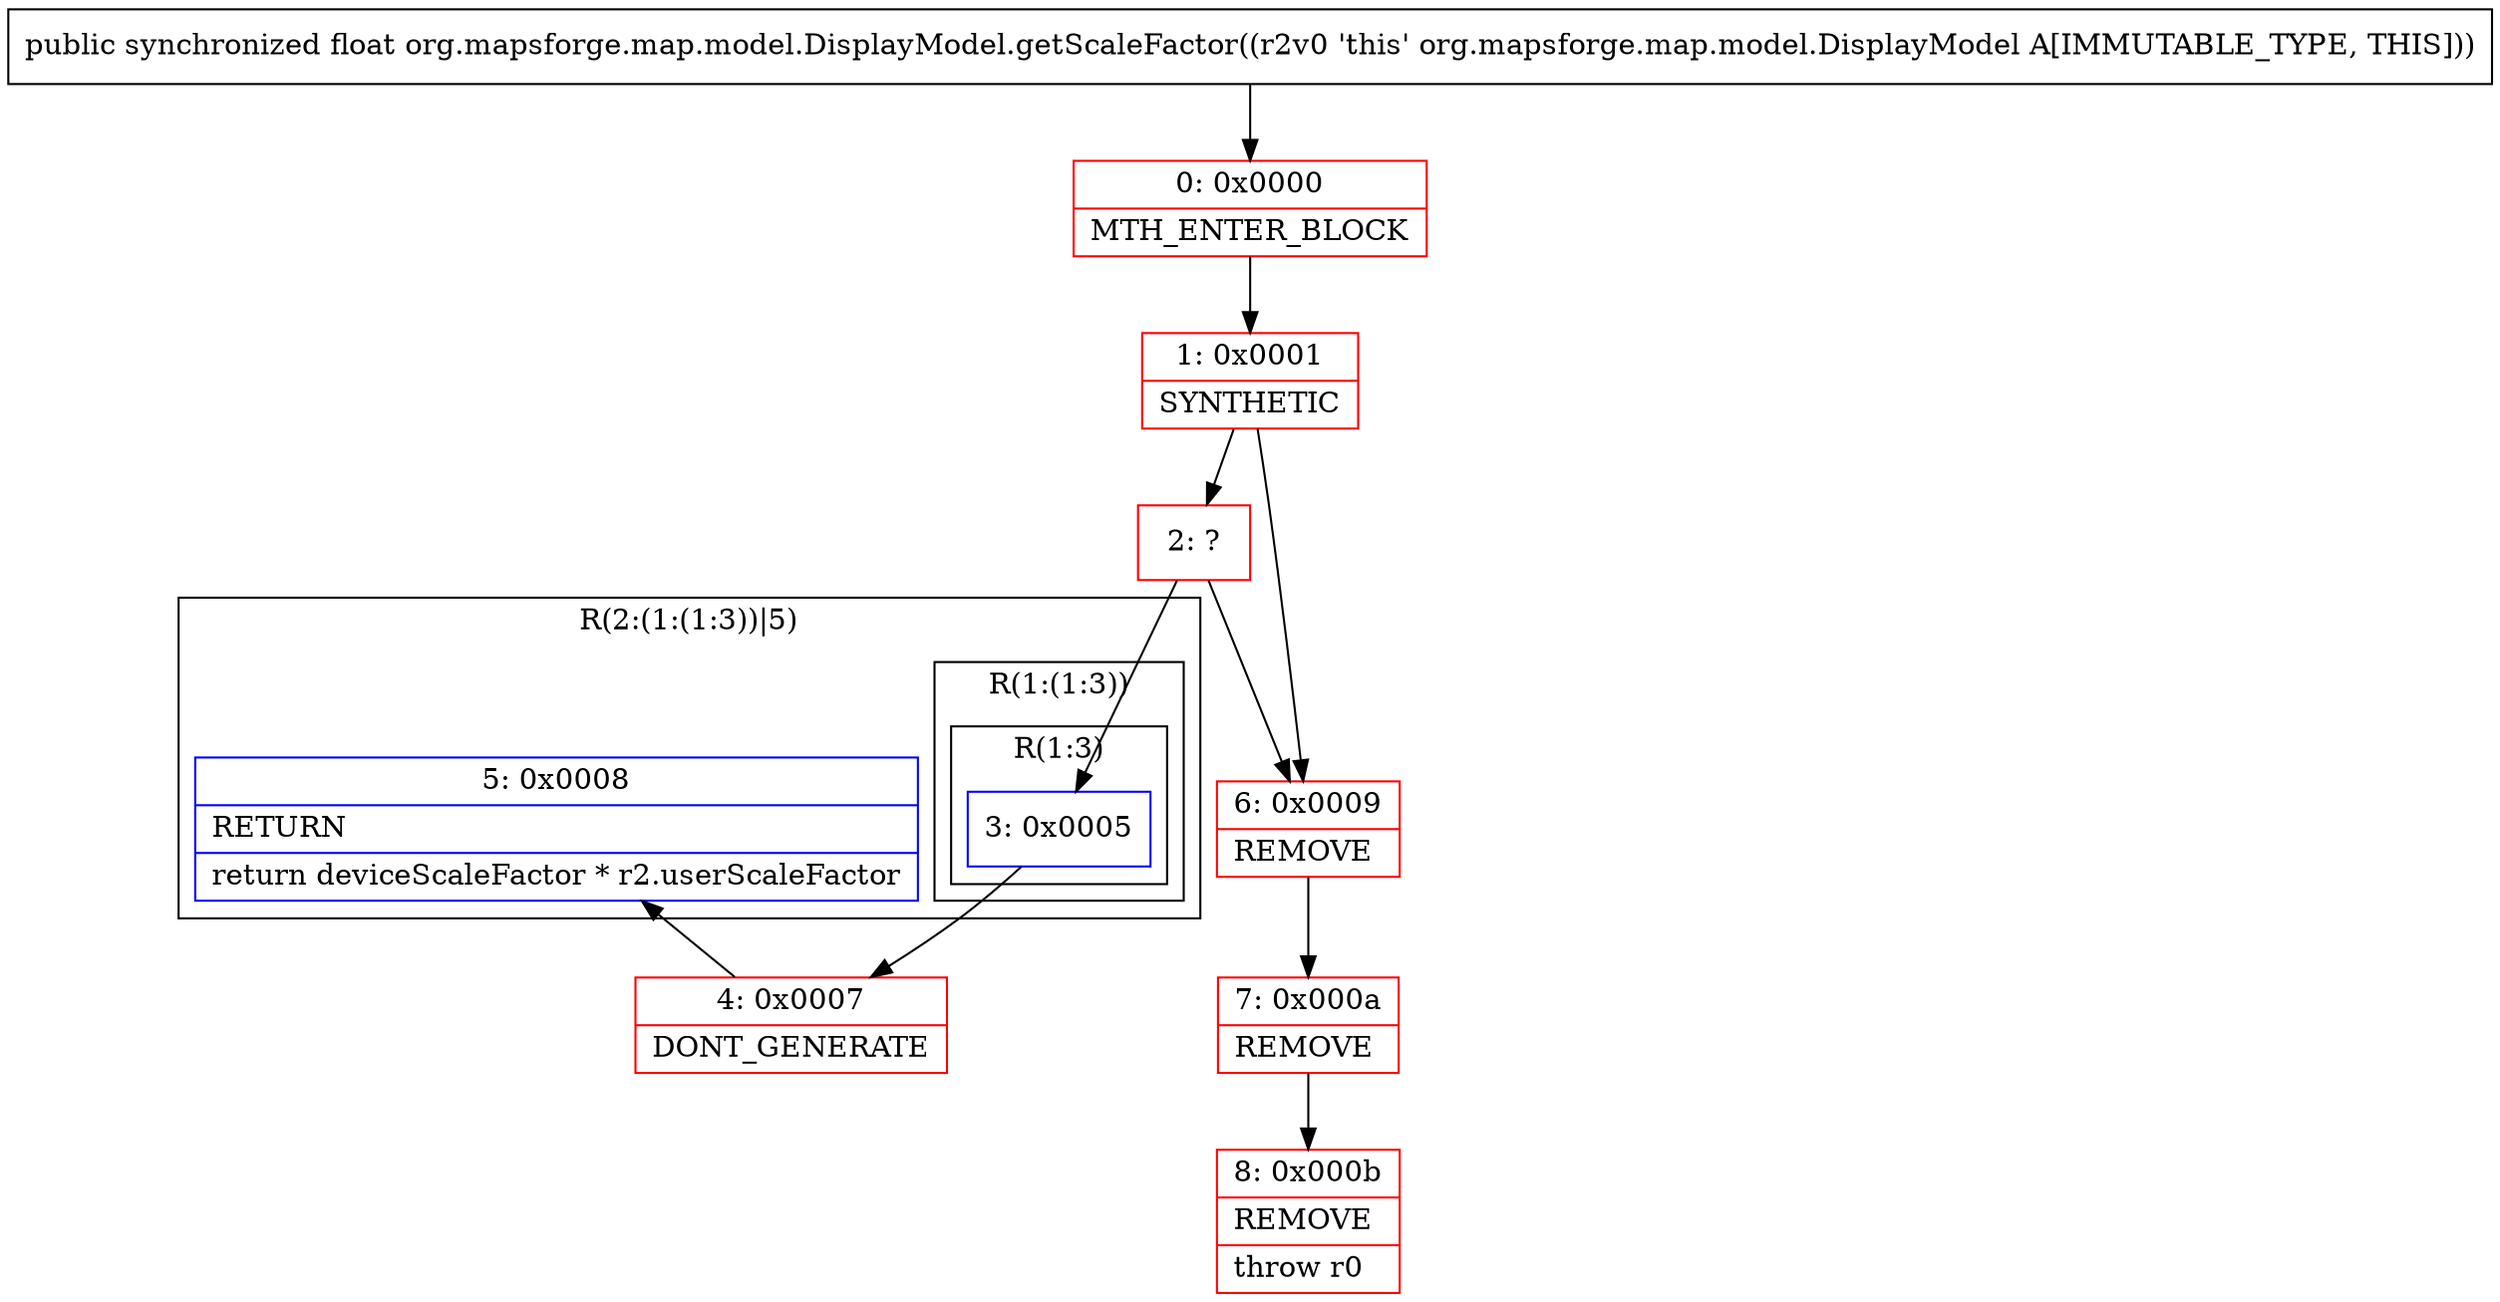 digraph "CFG fororg.mapsforge.map.model.DisplayModel.getScaleFactor()F" {
subgraph cluster_Region_1098210845 {
label = "R(2:(1:(1:3))|5)";
node [shape=record,color=blue];
subgraph cluster_Region_1432322579 {
label = "R(1:(1:3))";
node [shape=record,color=blue];
subgraph cluster_Region_1581503332 {
label = "R(1:3)";
node [shape=record,color=blue];
Node_3 [shape=record,label="{3\:\ 0x0005}"];
}
}
Node_5 [shape=record,label="{5\:\ 0x0008|RETURN\l|return deviceScaleFactor * r2.userScaleFactor\l}"];
}
Node_0 [shape=record,color=red,label="{0\:\ 0x0000|MTH_ENTER_BLOCK\l}"];
Node_1 [shape=record,color=red,label="{1\:\ 0x0001|SYNTHETIC\l}"];
Node_2 [shape=record,color=red,label="{2\:\ ?}"];
Node_4 [shape=record,color=red,label="{4\:\ 0x0007|DONT_GENERATE\l}"];
Node_6 [shape=record,color=red,label="{6\:\ 0x0009|REMOVE\l}"];
Node_7 [shape=record,color=red,label="{7\:\ 0x000a|REMOVE\l}"];
Node_8 [shape=record,color=red,label="{8\:\ 0x000b|REMOVE\l|throw r0\l}"];
MethodNode[shape=record,label="{public synchronized float org.mapsforge.map.model.DisplayModel.getScaleFactor((r2v0 'this' org.mapsforge.map.model.DisplayModel A[IMMUTABLE_TYPE, THIS])) }"];
MethodNode -> Node_0;
Node_3 -> Node_4;
Node_0 -> Node_1;
Node_1 -> Node_2;
Node_1 -> Node_6;
Node_2 -> Node_3;
Node_2 -> Node_6;
Node_4 -> Node_5;
Node_6 -> Node_7;
Node_7 -> Node_8;
}

